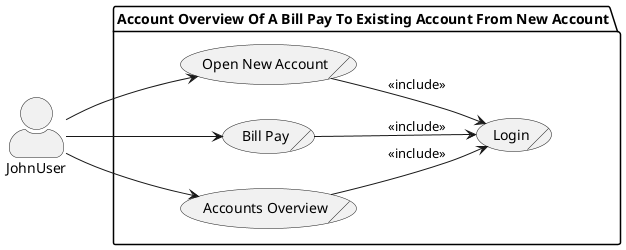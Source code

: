 @startuml OVERVIEW_OF_A_BILL_PAY_TO_EXISTING_ACCOUNT_USECASE
left to right direction
skinparam actorStyle awesome

actor JohnUser as user

package "Account Overview Of A Bill Pay To Existing Account From New Account" {
    usecase (Login)/ as login
    usecase (Open New Account)/ as account
    usecase (Bill Pay)/ as billpay
    usecase (Accounts Overview)/ as overview
}

user --> account
user --> billpay
user --> overview

account --> login: <<include>>
billpay --> login: <<include>>
overview --> login: <<include>>
@enduml